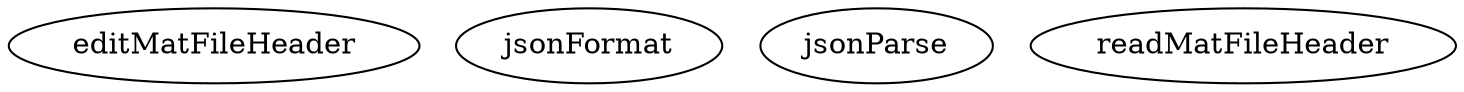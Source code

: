 /* Created by mdot for Matlab */
digraph m2html {

  editMatFileHeader [URL="editMatFileHeader.html"];
  jsonFormat [URL="jsonFormat.html"];
  jsonParse [URL="jsonParse.html"];
  readMatFileHeader [URL="readMatFileHeader.html"];
}